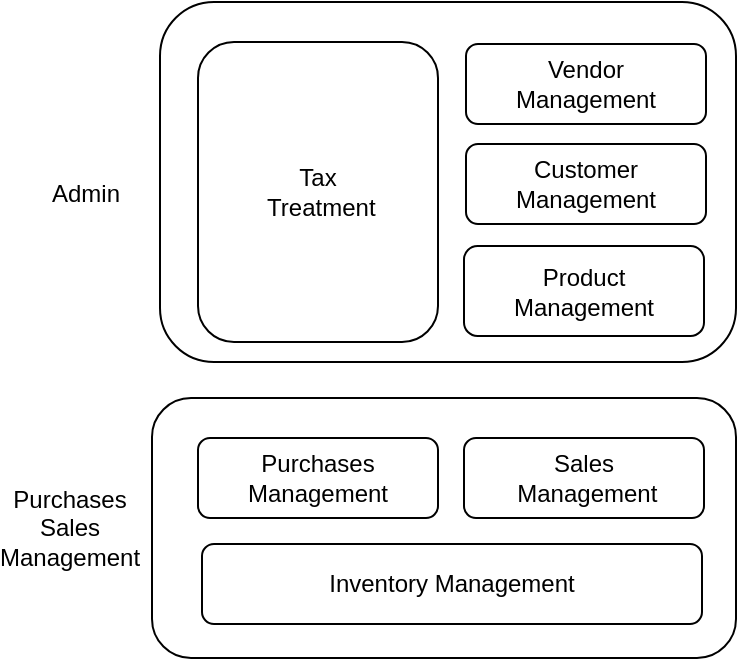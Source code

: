 <mxfile version="16.6.4" type="github" pages="2"><diagram id="YfEi1q6KJIcqF8NLo4rr" name="Sub Domains"><mxGraphModel dx="1038" dy="528" grid="1" gridSize="10" guides="1" tooltips="1" connect="1" arrows="1" fold="1" page="1" pageScale="1" pageWidth="850" pageHeight="1100" math="0" shadow="0"><root><mxCell id="0"/><mxCell id="1" parent="0"/><mxCell id="HkzcIIWTQ-9LM3XU63sH-1" value="&lt;div&gt;Product &lt;br&gt;&lt;/div&gt;&lt;div&gt;Management&lt;/div&gt;" style="rounded=1;whiteSpace=wrap;html=1;" vertex="1" parent="1"><mxGeometry x="314" y="142" width="120" height="45" as="geometry"/></mxCell><mxCell id="HkzcIIWTQ-9LM3XU63sH-2" value="Inventory Management" style="rounded=1;whiteSpace=wrap;html=1;" vertex="1" parent="1"><mxGeometry x="183" y="291" width="250" height="40" as="geometry"/></mxCell><mxCell id="HkzcIIWTQ-9LM3XU63sH-3" value="&lt;div&gt;Vendor &lt;br&gt;&lt;/div&gt;&lt;div&gt;Management&lt;/div&gt;" style="rounded=1;whiteSpace=wrap;html=1;" vertex="1" parent="1"><mxGeometry x="315" y="41" width="120" height="40" as="geometry"/></mxCell><mxCell id="VJKcZNPn-DbcgR68oLbY-1" value="Purchases Management" style="rounded=1;whiteSpace=wrap;html=1;" vertex="1" parent="1"><mxGeometry x="181" y="238" width="120" height="40" as="geometry"/></mxCell><mxCell id="VJKcZNPn-DbcgR68oLbY-2" value="Customer Management" style="rounded=1;whiteSpace=wrap;html=1;" vertex="1" parent="1"><mxGeometry x="315" y="91" width="120" height="40" as="geometry"/></mxCell><mxCell id="VJKcZNPn-DbcgR68oLbY-3" value="&lt;div&gt;Sales&lt;/div&gt;&lt;div&gt;&amp;nbsp;Management&lt;/div&gt;" style="rounded=1;whiteSpace=wrap;html=1;" vertex="1" parent="1"><mxGeometry x="314" y="238" width="120" height="40" as="geometry"/></mxCell><mxCell id="VJKcZNPn-DbcgR68oLbY-8" value="&lt;div&gt;Tax&lt;/div&gt;&lt;div&gt;&amp;nbsp;Treatment&lt;/div&gt;" style="rounded=1;whiteSpace=wrap;html=1;" vertex="1" parent="1"><mxGeometry x="181" y="40" width="120" height="150" as="geometry"/></mxCell><mxCell id="VJKcZNPn-DbcgR68oLbY-11" value="" style="rounded=1;whiteSpace=wrap;html=1;fillColor=none;" vertex="1" parent="1"><mxGeometry x="162" y="20" width="288" height="180" as="geometry"/></mxCell><mxCell id="VJKcZNPn-DbcgR68oLbY-12" value="Admin" style="text;html=1;strokeColor=none;fillColor=none;align=center;verticalAlign=middle;whiteSpace=wrap;rounded=0;" vertex="1" parent="1"><mxGeometry x="95" y="101" width="60" height="30" as="geometry"/></mxCell><mxCell id="VJKcZNPn-DbcgR68oLbY-13" value="" style="rounded=1;whiteSpace=wrap;html=1;fillColor=none;" vertex="1" parent="1"><mxGeometry x="158" y="218" width="292" height="130" as="geometry"/></mxCell><mxCell id="VJKcZNPn-DbcgR68oLbY-14" value="&lt;div&gt;Purchases &lt;br&gt;&lt;/div&gt;&lt;div&gt;Sales Management&lt;br&gt;&lt;/div&gt;" style="text;html=1;strokeColor=none;fillColor=none;align=center;verticalAlign=middle;whiteSpace=wrap;rounded=0;" vertex="1" parent="1"><mxGeometry x="87" y="268" width="60" height="30" as="geometry"/></mxCell></root></mxGraphModel></diagram><diagram id="jfk80qz_vTWu0UIgSuGQ" name="Page-2"><mxGraphModel dx="1038" dy="528" grid="1" gridSize="10" guides="1" tooltips="1" connect="1" arrows="1" fold="1" page="1" pageScale="1" pageWidth="850" pageHeight="1100" math="0" shadow="0"><root><mxCell id="6BsjG6h1hp4U5B_2rJbT-0"/><mxCell id="6BsjG6h1hp4U5B_2rJbT-1" parent="6BsjG6h1hp4U5B_2rJbT-0"/></root></mxGraphModel></diagram></mxfile>